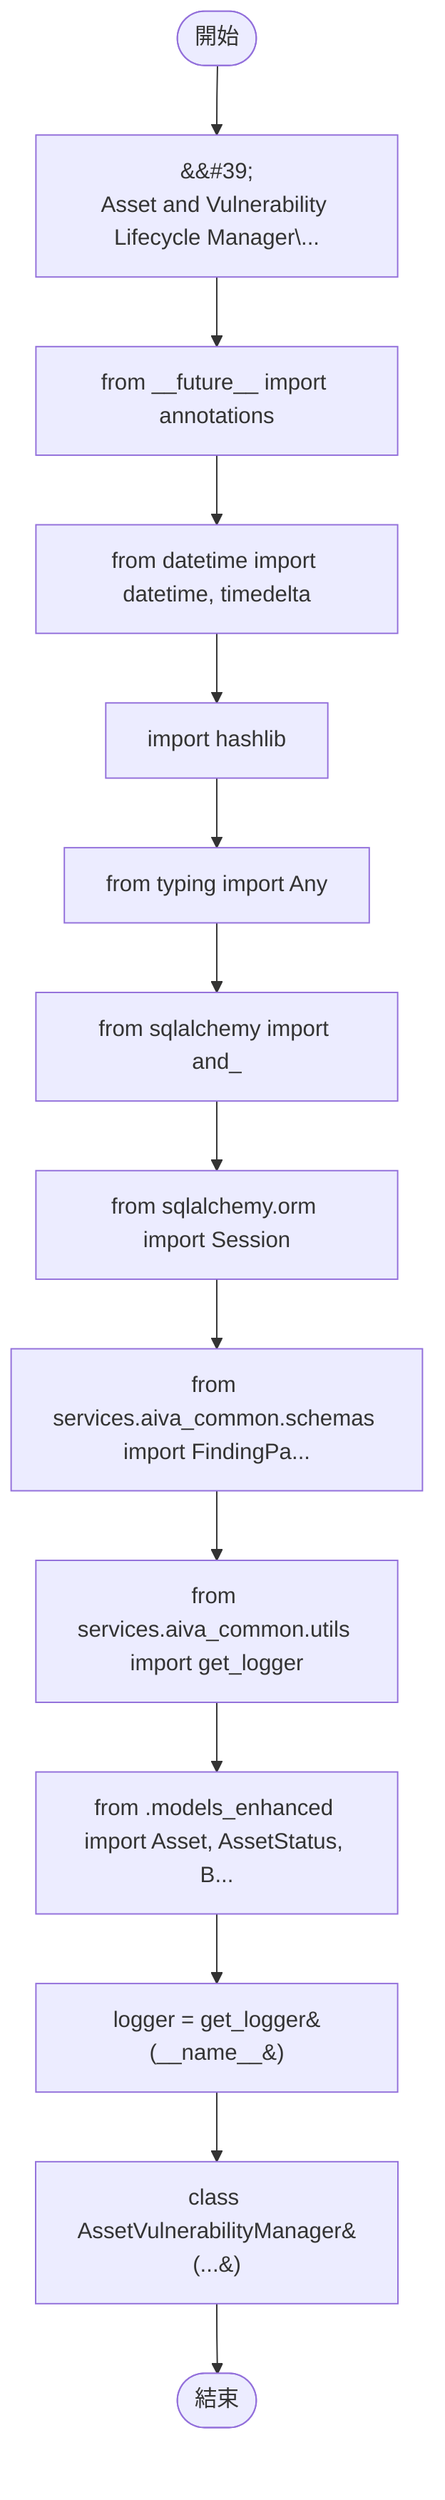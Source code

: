 flowchart TB
    n1([開始])
    n2([結束])
    n3[&amp;&#35;39;\nAsset and Vulnerability Lifecycle Manager\...]
    n4[from __future__ import annotations]
    n5[from datetime import datetime, timedelta]
    n6[import hashlib]
    n7[from typing import Any]
    n8[from sqlalchemy import and_]
    n9[from sqlalchemy.orm import Session]
    n10[from services.aiva_common.schemas import FindingPa...]
    n11[from services.aiva_common.utils import get_logger]
    n12[from .models_enhanced import Asset, AssetStatus, B...]
    n13[logger = get_logger&#40;__name__&#41;]
    n14[class AssetVulnerabilityManager&#40;...&#41;]
    n1 --> n3
    n3 --> n4
    n4 --> n5
    n5 --> n6
    n6 --> n7
    n7 --> n8
    n8 --> n9
    n9 --> n10
    n10 --> n11
    n11 --> n12
    n12 --> n13
    n13 --> n14
    n14 --> n2